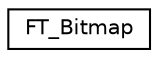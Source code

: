 digraph "Graphical Class Hierarchy"
{
 // LATEX_PDF_SIZE
  edge [fontname="Helvetica",fontsize="10",labelfontname="Helvetica",labelfontsize="10"];
  node [fontname="Helvetica",fontsize="10",shape=record];
  rankdir="LR";
  Node0 [label="FT_Bitmap",height=0.2,width=0.4,color="black", fillcolor="white", style="filled",URL="$structFT__Bitmap.html",tooltip=" "];
}

